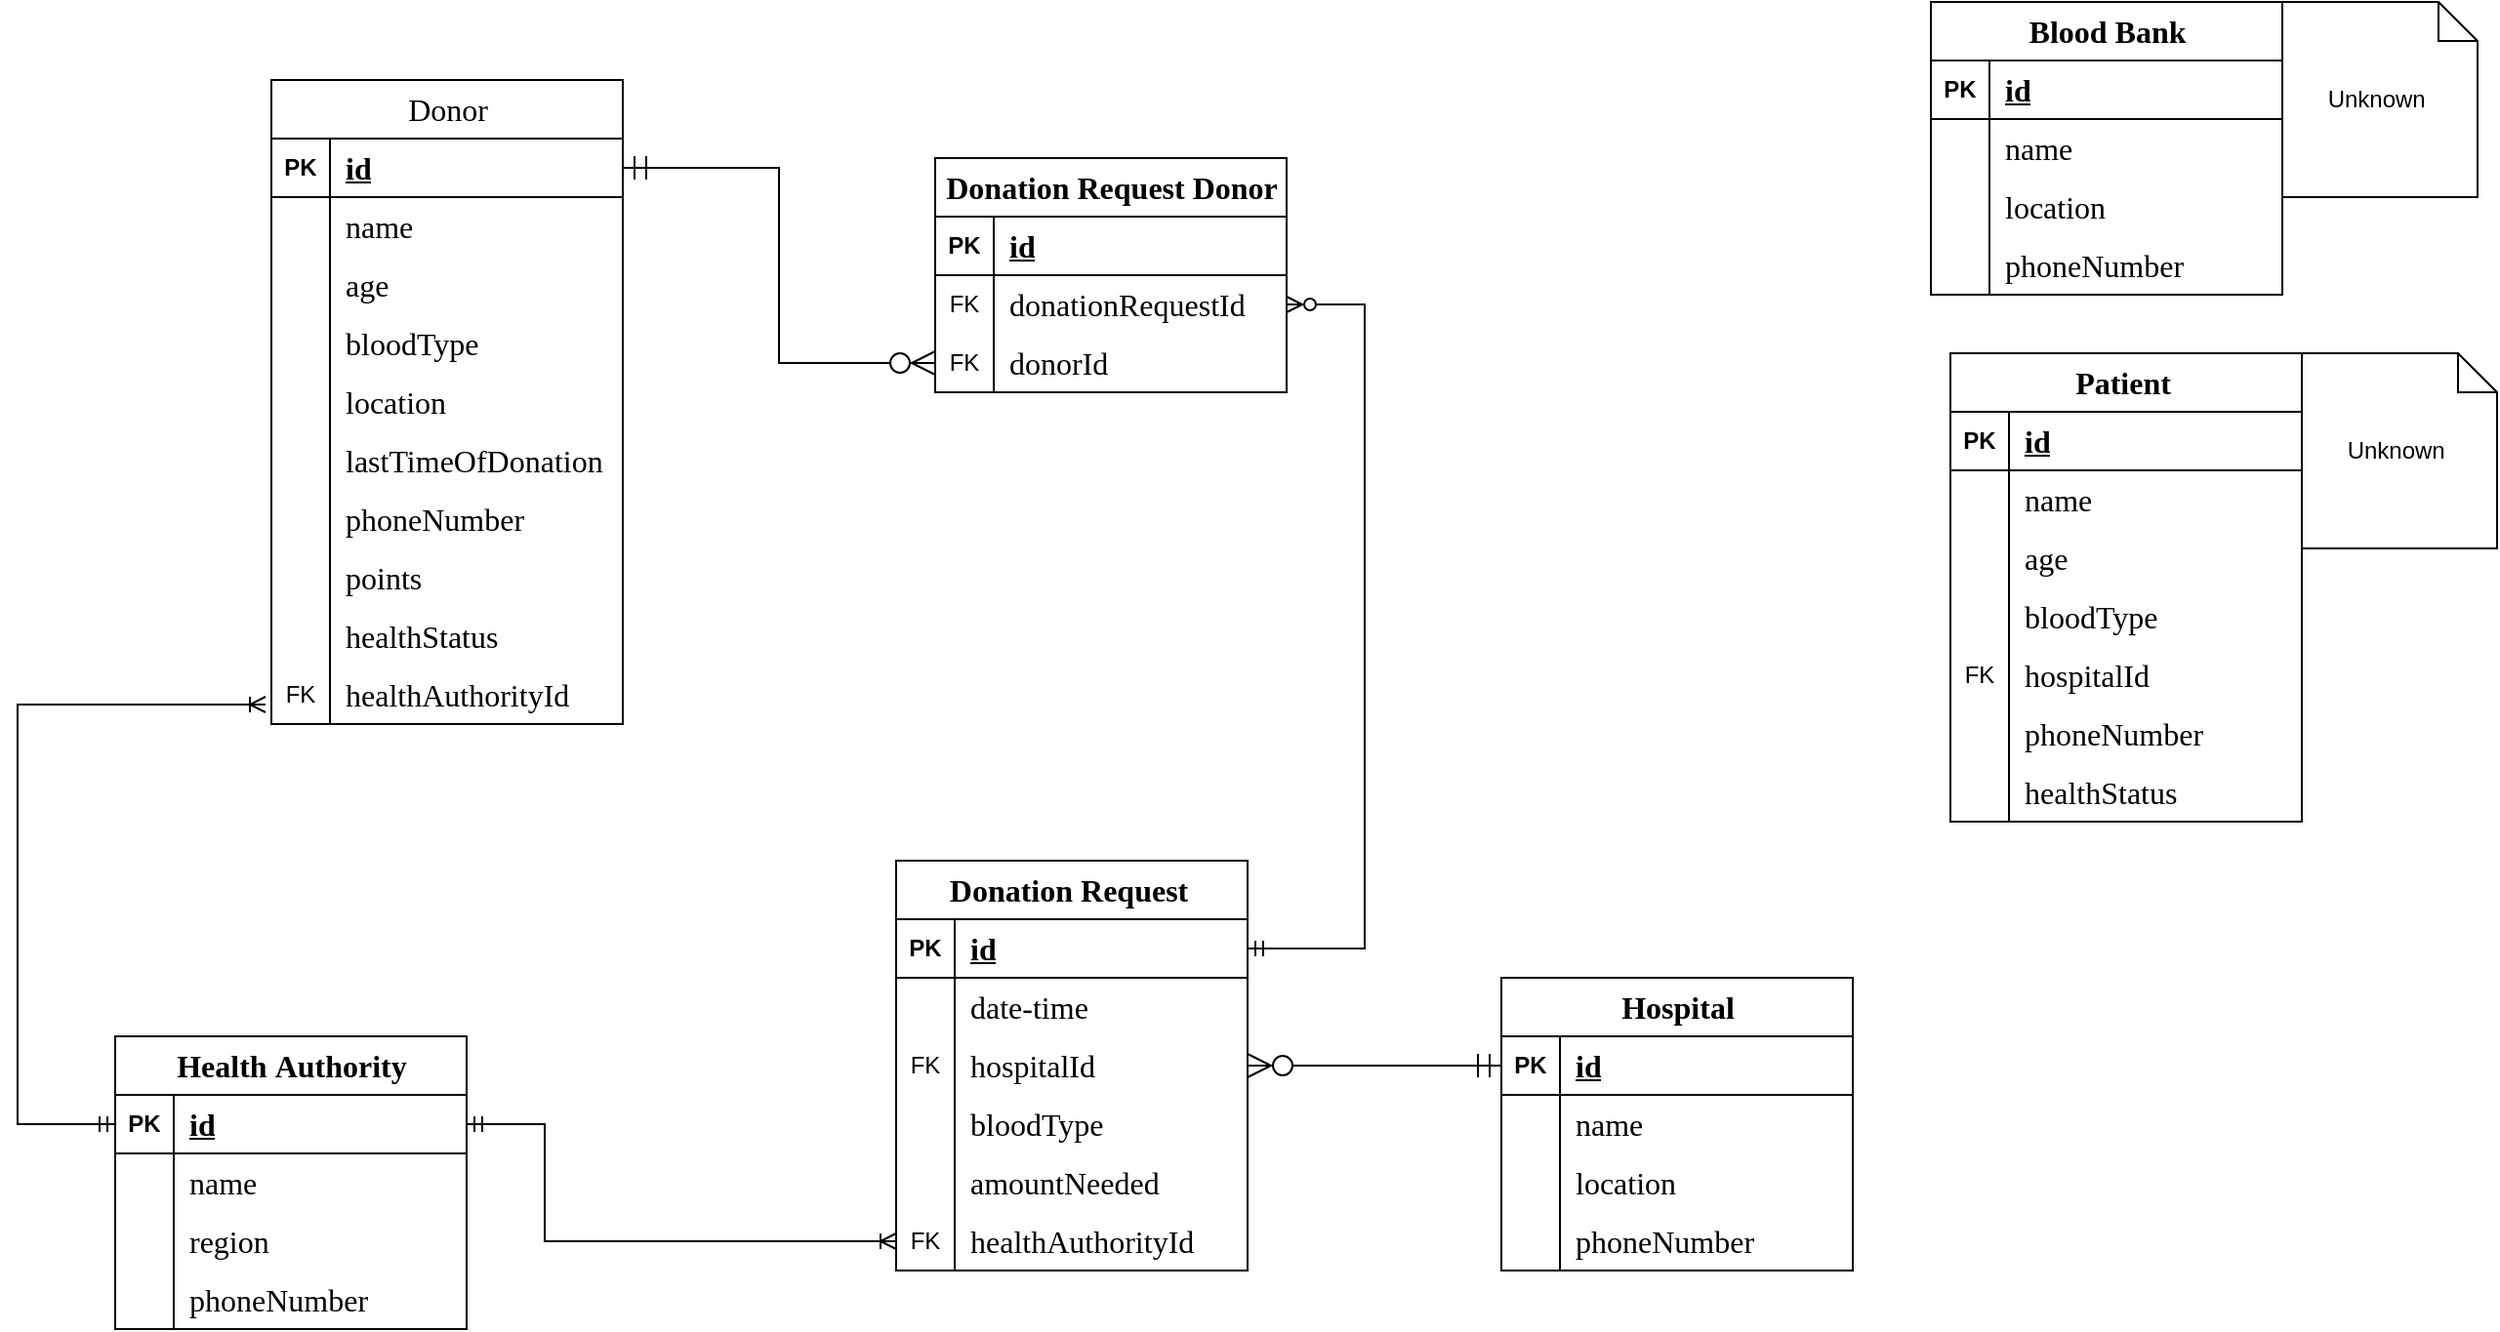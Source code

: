 <mxfile version="28.0.6">
  <diagram name="Page-1" id="OlIMljojjDNqHN0ot8cY">
    <mxGraphModel dx="2528" dy="999" grid="1" gridSize="10" guides="1" tooltips="1" connect="1" arrows="1" fold="1" page="1" pageScale="1" pageWidth="850" pageHeight="1100" math="0" shadow="0">
      <root>
        <mxCell id="0" />
        <mxCell id="1" parent="0" />
        <mxCell id="sjT62VNnBIO8_WqpNAQ3-14" value="&lt;span style=&quot;font-family: &amp;quot;Times New Roman&amp;quot;; font-size: 16px; text-wrap-mode: wrap;&quot;&gt;Donor&lt;/span&gt;" style="shape=table;startSize=30;container=1;collapsible=1;childLayout=tableLayout;fixedRows=1;rowLines=0;fontStyle=0;align=center;resizeLast=1;html=1;" parent="1" vertex="1">
          <mxGeometry x="30" y="170" width="180" height="330" as="geometry" />
        </mxCell>
        <mxCell id="sjT62VNnBIO8_WqpNAQ3-15" value="" style="shape=tableRow;horizontal=0;startSize=0;swimlaneHead=0;swimlaneBody=0;fillColor=none;collapsible=0;dropTarget=0;points=[[0,0.5],[1,0.5]];portConstraint=eastwest;top=0;left=0;right=0;bottom=1;" parent="sjT62VNnBIO8_WqpNAQ3-14" vertex="1">
          <mxGeometry y="30" width="180" height="30" as="geometry" />
        </mxCell>
        <mxCell id="sjT62VNnBIO8_WqpNAQ3-16" value="PK" style="shape=partialRectangle;connectable=0;fillColor=none;top=0;left=0;bottom=0;right=0;fontStyle=1;overflow=hidden;whiteSpace=wrap;html=1;" parent="sjT62VNnBIO8_WqpNAQ3-15" vertex="1">
          <mxGeometry width="30" height="30" as="geometry">
            <mxRectangle width="30" height="30" as="alternateBounds" />
          </mxGeometry>
        </mxCell>
        <mxCell id="sjT62VNnBIO8_WqpNAQ3-17" value="&lt;font face=&quot;Times New Roman&quot;&gt;&lt;span style=&quot;font-size: 16px;&quot;&gt;id&lt;/span&gt;&lt;/font&gt;" style="shape=partialRectangle;connectable=0;fillColor=none;top=0;left=0;bottom=0;right=0;align=left;spacingLeft=6;fontStyle=5;overflow=hidden;whiteSpace=wrap;html=1;" parent="sjT62VNnBIO8_WqpNAQ3-15" vertex="1">
          <mxGeometry x="30" width="150" height="30" as="geometry">
            <mxRectangle width="150" height="30" as="alternateBounds" />
          </mxGeometry>
        </mxCell>
        <mxCell id="sjT62VNnBIO8_WqpNAQ3-18" value="" style="shape=tableRow;horizontal=0;startSize=0;swimlaneHead=0;swimlaneBody=0;fillColor=none;collapsible=0;dropTarget=0;points=[[0,0.5],[1,0.5]];portConstraint=eastwest;top=0;left=0;right=0;bottom=0;" parent="sjT62VNnBIO8_WqpNAQ3-14" vertex="1">
          <mxGeometry y="60" width="180" height="30" as="geometry" />
        </mxCell>
        <mxCell id="sjT62VNnBIO8_WqpNAQ3-19" value="" style="shape=partialRectangle;connectable=0;fillColor=none;top=0;left=0;bottom=0;right=0;editable=1;overflow=hidden;whiteSpace=wrap;html=1;" parent="sjT62VNnBIO8_WqpNAQ3-18" vertex="1">
          <mxGeometry width="30" height="30" as="geometry">
            <mxRectangle width="30" height="30" as="alternateBounds" />
          </mxGeometry>
        </mxCell>
        <mxCell id="sjT62VNnBIO8_WqpNAQ3-20" value="&lt;font face=&quot;Times New Roman&quot;&gt;&lt;span style=&quot;font-size: 16px;&quot;&gt;name&amp;nbsp;&lt;/span&gt;&lt;/font&gt;" style="shape=partialRectangle;connectable=0;fillColor=none;top=0;left=0;bottom=0;right=0;align=left;spacingLeft=6;overflow=hidden;whiteSpace=wrap;html=1;" parent="sjT62VNnBIO8_WqpNAQ3-18" vertex="1">
          <mxGeometry x="30" width="150" height="30" as="geometry">
            <mxRectangle width="150" height="30" as="alternateBounds" />
          </mxGeometry>
        </mxCell>
        <mxCell id="VqiLvn7BjGXfRqe5pDFe-1" value="" style="shape=tableRow;horizontal=0;startSize=0;swimlaneHead=0;swimlaneBody=0;fillColor=none;collapsible=0;dropTarget=0;points=[[0,0.5],[1,0.5]];portConstraint=eastwest;top=0;left=0;right=0;bottom=0;" parent="sjT62VNnBIO8_WqpNAQ3-14" vertex="1">
          <mxGeometry y="90" width="180" height="30" as="geometry" />
        </mxCell>
        <mxCell id="VqiLvn7BjGXfRqe5pDFe-2" value="" style="shape=partialRectangle;connectable=0;fillColor=none;top=0;left=0;bottom=0;right=0;editable=1;overflow=hidden;whiteSpace=wrap;html=1;" parent="VqiLvn7BjGXfRqe5pDFe-1" vertex="1">
          <mxGeometry width="30" height="30" as="geometry">
            <mxRectangle width="30" height="30" as="alternateBounds" />
          </mxGeometry>
        </mxCell>
        <mxCell id="VqiLvn7BjGXfRqe5pDFe-3" value="&lt;div&gt;&lt;span style=&quot;font-size: 12pt; font-family: &amp;quot;Times New Roman&amp;quot;;&quot;&gt;age&lt;/span&gt;&lt;/div&gt;" style="shape=partialRectangle;connectable=0;fillColor=none;top=0;left=0;bottom=0;right=0;align=left;spacingLeft=6;overflow=hidden;whiteSpace=wrap;html=1;" parent="VqiLvn7BjGXfRqe5pDFe-1" vertex="1">
          <mxGeometry x="30" width="150" height="30" as="geometry">
            <mxRectangle width="150" height="30" as="alternateBounds" />
          </mxGeometry>
        </mxCell>
        <mxCell id="sjT62VNnBIO8_WqpNAQ3-21" value="" style="shape=tableRow;horizontal=0;startSize=0;swimlaneHead=0;swimlaneBody=0;fillColor=none;collapsible=0;dropTarget=0;points=[[0,0.5],[1,0.5]];portConstraint=eastwest;top=0;left=0;right=0;bottom=0;" parent="sjT62VNnBIO8_WqpNAQ3-14" vertex="1">
          <mxGeometry y="120" width="180" height="30" as="geometry" />
        </mxCell>
        <mxCell id="sjT62VNnBIO8_WqpNAQ3-22" value="" style="shape=partialRectangle;connectable=0;fillColor=none;top=0;left=0;bottom=0;right=0;editable=1;overflow=hidden;whiteSpace=wrap;html=1;" parent="sjT62VNnBIO8_WqpNAQ3-21" vertex="1">
          <mxGeometry width="30" height="30" as="geometry">
            <mxRectangle width="30" height="30" as="alternateBounds" />
          </mxGeometry>
        </mxCell>
        <mxCell id="sjT62VNnBIO8_WqpNAQ3-23" value="&lt;div&gt;&lt;span style=&quot;font-size: 12pt; font-family: &amp;quot;Times New Roman&amp;quot;;&quot;&gt;bloodType&lt;/span&gt;&lt;/div&gt;" style="shape=partialRectangle;connectable=0;fillColor=none;top=0;left=0;bottom=0;right=0;align=left;spacingLeft=6;overflow=hidden;whiteSpace=wrap;html=1;" parent="sjT62VNnBIO8_WqpNAQ3-21" vertex="1">
          <mxGeometry x="30" width="150" height="30" as="geometry">
            <mxRectangle width="150" height="30" as="alternateBounds" />
          </mxGeometry>
        </mxCell>
        <mxCell id="sjT62VNnBIO8_WqpNAQ3-24" value="" style="shape=tableRow;horizontal=0;startSize=0;swimlaneHead=0;swimlaneBody=0;fillColor=none;collapsible=0;dropTarget=0;points=[[0,0.5],[1,0.5]];portConstraint=eastwest;top=0;left=0;right=0;bottom=0;" parent="sjT62VNnBIO8_WqpNAQ3-14" vertex="1">
          <mxGeometry y="150" width="180" height="30" as="geometry" />
        </mxCell>
        <mxCell id="sjT62VNnBIO8_WqpNAQ3-25" value="" style="shape=partialRectangle;connectable=0;fillColor=none;top=0;left=0;bottom=0;right=0;editable=1;overflow=hidden;whiteSpace=wrap;html=1;" parent="sjT62VNnBIO8_WqpNAQ3-24" vertex="1">
          <mxGeometry width="30" height="30" as="geometry">
            <mxRectangle width="30" height="30" as="alternateBounds" />
          </mxGeometry>
        </mxCell>
        <mxCell id="sjT62VNnBIO8_WqpNAQ3-26" value="&lt;div&gt;&lt;span style=&quot;font-size: 12pt; font-family: &amp;quot;Times New Roman&amp;quot;;&quot;&gt;location&lt;/span&gt;&lt;/div&gt;" style="shape=partialRectangle;connectable=0;fillColor=none;top=0;left=0;bottom=0;right=0;align=left;spacingLeft=6;overflow=hidden;whiteSpace=wrap;html=1;" parent="sjT62VNnBIO8_WqpNAQ3-24" vertex="1">
          <mxGeometry x="30" width="150" height="30" as="geometry">
            <mxRectangle width="150" height="30" as="alternateBounds" />
          </mxGeometry>
        </mxCell>
        <mxCell id="VqiLvn7BjGXfRqe5pDFe-4" value="" style="shape=tableRow;horizontal=0;startSize=0;swimlaneHead=0;swimlaneBody=0;fillColor=none;collapsible=0;dropTarget=0;points=[[0,0.5],[1,0.5]];portConstraint=eastwest;top=0;left=0;right=0;bottom=0;" parent="sjT62VNnBIO8_WqpNAQ3-14" vertex="1">
          <mxGeometry y="180" width="180" height="30" as="geometry" />
        </mxCell>
        <mxCell id="VqiLvn7BjGXfRqe5pDFe-5" value="" style="shape=partialRectangle;connectable=0;fillColor=none;top=0;left=0;bottom=0;right=0;editable=1;overflow=hidden;whiteSpace=wrap;html=1;" parent="VqiLvn7BjGXfRqe5pDFe-4" vertex="1">
          <mxGeometry width="30" height="30" as="geometry">
            <mxRectangle width="30" height="30" as="alternateBounds" />
          </mxGeometry>
        </mxCell>
        <mxCell id="VqiLvn7BjGXfRqe5pDFe-6" value="&lt;div&gt;&lt;span style=&quot;font-size: 12pt; font-family: &amp;quot;Times New Roman&amp;quot;;&quot;&gt;lastTimeOfDonation&lt;/span&gt;&lt;/div&gt;" style="shape=partialRectangle;connectable=0;fillColor=none;top=0;left=0;bottom=0;right=0;align=left;spacingLeft=6;overflow=hidden;whiteSpace=wrap;html=1;" parent="VqiLvn7BjGXfRqe5pDFe-4" vertex="1">
          <mxGeometry x="30" width="150" height="30" as="geometry">
            <mxRectangle width="150" height="30" as="alternateBounds" />
          </mxGeometry>
        </mxCell>
        <mxCell id="VqiLvn7BjGXfRqe5pDFe-7" value="" style="shape=tableRow;horizontal=0;startSize=0;swimlaneHead=0;swimlaneBody=0;fillColor=none;collapsible=0;dropTarget=0;points=[[0,0.5],[1,0.5]];portConstraint=eastwest;top=0;left=0;right=0;bottom=0;" parent="sjT62VNnBIO8_WqpNAQ3-14" vertex="1">
          <mxGeometry y="210" width="180" height="30" as="geometry" />
        </mxCell>
        <mxCell id="VqiLvn7BjGXfRqe5pDFe-8" value="" style="shape=partialRectangle;connectable=0;fillColor=none;top=0;left=0;bottom=0;right=0;editable=1;overflow=hidden;whiteSpace=wrap;html=1;" parent="VqiLvn7BjGXfRqe5pDFe-7" vertex="1">
          <mxGeometry width="30" height="30" as="geometry">
            <mxRectangle width="30" height="30" as="alternateBounds" />
          </mxGeometry>
        </mxCell>
        <mxCell id="VqiLvn7BjGXfRqe5pDFe-9" value="&lt;div&gt;&lt;span style=&quot;font-size: 12pt; font-family: &amp;quot;Times New Roman&amp;quot;;&quot;&gt;phoneNumber&lt;/span&gt;&lt;/div&gt;" style="shape=partialRectangle;connectable=0;fillColor=none;top=0;left=0;bottom=0;right=0;align=left;spacingLeft=6;overflow=hidden;whiteSpace=wrap;html=1;" parent="VqiLvn7BjGXfRqe5pDFe-7" vertex="1">
          <mxGeometry x="30" width="150" height="30" as="geometry">
            <mxRectangle width="150" height="30" as="alternateBounds" />
          </mxGeometry>
        </mxCell>
        <mxCell id="Tmn7YrzmTBNSxy3GbySo-75" value="" style="shape=tableRow;horizontal=0;startSize=0;swimlaneHead=0;swimlaneBody=0;fillColor=none;collapsible=0;dropTarget=0;points=[[0,0.5],[1,0.5]];portConstraint=eastwest;top=0;left=0;right=0;bottom=0;" vertex="1" parent="sjT62VNnBIO8_WqpNAQ3-14">
          <mxGeometry y="240" width="180" height="30" as="geometry" />
        </mxCell>
        <mxCell id="Tmn7YrzmTBNSxy3GbySo-76" value="" style="shape=partialRectangle;connectable=0;fillColor=none;top=0;left=0;bottom=0;right=0;editable=1;overflow=hidden;whiteSpace=wrap;html=1;" vertex="1" parent="Tmn7YrzmTBNSxy3GbySo-75">
          <mxGeometry width="30" height="30" as="geometry">
            <mxRectangle width="30" height="30" as="alternateBounds" />
          </mxGeometry>
        </mxCell>
        <mxCell id="Tmn7YrzmTBNSxy3GbySo-77" value="&lt;div&gt;&lt;span style=&quot;font-size: 12pt; font-family: &amp;quot;Times New Roman&amp;quot;;&quot;&gt;points&lt;/span&gt;&lt;/div&gt;" style="shape=partialRectangle;connectable=0;fillColor=none;top=0;left=0;bottom=0;right=0;align=left;spacingLeft=6;overflow=hidden;whiteSpace=wrap;html=1;" vertex="1" parent="Tmn7YrzmTBNSxy3GbySo-75">
          <mxGeometry x="30" width="150" height="30" as="geometry">
            <mxRectangle width="150" height="30" as="alternateBounds" />
          </mxGeometry>
        </mxCell>
        <mxCell id="sjT62VNnBIO8_WqpNAQ3-27" value="" style="shape=tableRow;horizontal=0;startSize=0;swimlaneHead=0;swimlaneBody=0;fillColor=none;collapsible=0;dropTarget=0;points=[[0,0.5],[1,0.5]];portConstraint=eastwest;top=0;left=0;right=0;bottom=0;" parent="sjT62VNnBIO8_WqpNAQ3-14" vertex="1">
          <mxGeometry y="270" width="180" height="30" as="geometry" />
        </mxCell>
        <mxCell id="sjT62VNnBIO8_WqpNAQ3-28" value="" style="shape=partialRectangle;connectable=0;fillColor=none;top=0;left=0;bottom=0;right=0;editable=1;overflow=hidden;whiteSpace=wrap;html=1;" parent="sjT62VNnBIO8_WqpNAQ3-27" vertex="1">
          <mxGeometry width="30" height="30" as="geometry">
            <mxRectangle width="30" height="30" as="alternateBounds" />
          </mxGeometry>
        </mxCell>
        <mxCell id="sjT62VNnBIO8_WqpNAQ3-29" value="&lt;div&gt;&lt;span style=&quot;font-size: 12pt; font-family: &amp;quot;Times New Roman&amp;quot;;&quot;&gt;healthStatus&lt;/span&gt;&lt;/div&gt;" style="shape=partialRectangle;connectable=0;fillColor=none;top=0;left=0;bottom=0;right=0;align=left;spacingLeft=6;overflow=hidden;whiteSpace=wrap;html=1;" parent="sjT62VNnBIO8_WqpNAQ3-27" vertex="1">
          <mxGeometry x="30" width="150" height="30" as="geometry">
            <mxRectangle width="150" height="30" as="alternateBounds" />
          </mxGeometry>
        </mxCell>
        <mxCell id="Tmn7YrzmTBNSxy3GbySo-84" value="" style="shape=tableRow;horizontal=0;startSize=0;swimlaneHead=0;swimlaneBody=0;fillColor=none;collapsible=0;dropTarget=0;points=[[0,0.5],[1,0.5]];portConstraint=eastwest;top=0;left=0;right=0;bottom=0;" vertex="1" parent="sjT62VNnBIO8_WqpNAQ3-14">
          <mxGeometry y="300" width="180" height="30" as="geometry" />
        </mxCell>
        <mxCell id="Tmn7YrzmTBNSxy3GbySo-85" value="FK" style="shape=partialRectangle;connectable=0;fillColor=none;top=0;left=0;bottom=0;right=0;editable=1;overflow=hidden;whiteSpace=wrap;html=1;" vertex="1" parent="Tmn7YrzmTBNSxy3GbySo-84">
          <mxGeometry width="30" height="30" as="geometry">
            <mxRectangle width="30" height="30" as="alternateBounds" />
          </mxGeometry>
        </mxCell>
        <mxCell id="Tmn7YrzmTBNSxy3GbySo-86" value="&lt;span style=&quot;font-family: &amp;quot;Times New Roman&amp;quot;; font-size: 16px;&quot;&gt;healthAuthorityId&lt;/span&gt;" style="shape=partialRectangle;connectable=0;fillColor=none;top=0;left=0;bottom=0;right=0;align=left;spacingLeft=6;overflow=hidden;whiteSpace=wrap;html=1;" vertex="1" parent="Tmn7YrzmTBNSxy3GbySo-84">
          <mxGeometry x="30" width="150" height="30" as="geometry">
            <mxRectangle width="150" height="30" as="alternateBounds" />
          </mxGeometry>
        </mxCell>
        <mxCell id="sjT62VNnBIO8_WqpNAQ3-30" value="&lt;font face=&quot;Times New Roman&quot;&gt;&lt;span style=&quot;font-size: 16px; text-wrap-mode: wrap;&quot;&gt;Hospital&lt;/span&gt;&lt;/font&gt;" style="shape=table;startSize=30;container=1;collapsible=1;childLayout=tableLayout;fixedRows=1;rowLines=0;fontStyle=1;align=center;resizeLast=1;html=1;" parent="1" vertex="1">
          <mxGeometry x="660" y="630" width="180" height="150" as="geometry" />
        </mxCell>
        <mxCell id="sjT62VNnBIO8_WqpNAQ3-31" value="" style="shape=tableRow;horizontal=0;startSize=0;swimlaneHead=0;swimlaneBody=0;fillColor=none;collapsible=0;dropTarget=0;points=[[0,0.5],[1,0.5]];portConstraint=eastwest;top=0;left=0;right=0;bottom=1;" parent="sjT62VNnBIO8_WqpNAQ3-30" vertex="1">
          <mxGeometry y="30" width="180" height="30" as="geometry" />
        </mxCell>
        <mxCell id="sjT62VNnBIO8_WqpNAQ3-32" value="PK" style="shape=partialRectangle;connectable=0;fillColor=none;top=0;left=0;bottom=0;right=0;fontStyle=1;overflow=hidden;whiteSpace=wrap;html=1;" parent="sjT62VNnBIO8_WqpNAQ3-31" vertex="1">
          <mxGeometry width="30" height="30" as="geometry">
            <mxRectangle width="30" height="30" as="alternateBounds" />
          </mxGeometry>
        </mxCell>
        <mxCell id="sjT62VNnBIO8_WqpNAQ3-33" value="&lt;span style=&quot;font-family: &amp;quot;Times New Roman&amp;quot;; font-size: 16px;&quot;&gt;id&lt;/span&gt;" style="shape=partialRectangle;connectable=0;fillColor=none;top=0;left=0;bottom=0;right=0;align=left;spacingLeft=6;fontStyle=5;overflow=hidden;whiteSpace=wrap;html=1;" parent="sjT62VNnBIO8_WqpNAQ3-31" vertex="1">
          <mxGeometry x="30" width="150" height="30" as="geometry">
            <mxRectangle width="150" height="30" as="alternateBounds" />
          </mxGeometry>
        </mxCell>
        <mxCell id="sjT62VNnBIO8_WqpNAQ3-40" value="" style="shape=tableRow;horizontal=0;startSize=0;swimlaneHead=0;swimlaneBody=0;fillColor=none;collapsible=0;dropTarget=0;points=[[0,0.5],[1,0.5]];portConstraint=eastwest;top=0;left=0;right=0;bottom=0;" parent="sjT62VNnBIO8_WqpNAQ3-30" vertex="1">
          <mxGeometry y="60" width="180" height="30" as="geometry" />
        </mxCell>
        <mxCell id="sjT62VNnBIO8_WqpNAQ3-41" value="" style="shape=partialRectangle;connectable=0;fillColor=none;top=0;left=0;bottom=0;right=0;editable=1;overflow=hidden;whiteSpace=wrap;html=1;" parent="sjT62VNnBIO8_WqpNAQ3-40" vertex="1">
          <mxGeometry width="30" height="30" as="geometry">
            <mxRectangle width="30" height="30" as="alternateBounds" />
          </mxGeometry>
        </mxCell>
        <mxCell id="sjT62VNnBIO8_WqpNAQ3-42" value="&lt;span style=&quot;font-family: &amp;quot;Times New Roman&amp;quot;; font-size: 16px;&quot;&gt;name&lt;/span&gt;" style="shape=partialRectangle;connectable=0;fillColor=none;top=0;left=0;bottom=0;right=0;align=left;spacingLeft=6;overflow=hidden;whiteSpace=wrap;html=1;" parent="sjT62VNnBIO8_WqpNAQ3-40" vertex="1">
          <mxGeometry x="30" width="150" height="30" as="geometry">
            <mxRectangle width="150" height="30" as="alternateBounds" />
          </mxGeometry>
        </mxCell>
        <mxCell id="VqiLvn7BjGXfRqe5pDFe-13" value="" style="shape=tableRow;horizontal=0;startSize=0;swimlaneHead=0;swimlaneBody=0;fillColor=none;collapsible=0;dropTarget=0;points=[[0,0.5],[1,0.5]];portConstraint=eastwest;top=0;left=0;right=0;bottom=0;" parent="sjT62VNnBIO8_WqpNAQ3-30" vertex="1">
          <mxGeometry y="90" width="180" height="30" as="geometry" />
        </mxCell>
        <mxCell id="VqiLvn7BjGXfRqe5pDFe-14" value="" style="shape=partialRectangle;connectable=0;fillColor=none;top=0;left=0;bottom=0;right=0;editable=1;overflow=hidden;whiteSpace=wrap;html=1;" parent="VqiLvn7BjGXfRqe5pDFe-13" vertex="1">
          <mxGeometry width="30" height="30" as="geometry">
            <mxRectangle width="30" height="30" as="alternateBounds" />
          </mxGeometry>
        </mxCell>
        <mxCell id="VqiLvn7BjGXfRqe5pDFe-15" value="&lt;div&gt;&lt;span style=&quot;font-size: 12pt; font-family: &amp;quot;Times New Roman&amp;quot;;&quot;&gt;location&lt;/span&gt;&lt;/div&gt;" style="shape=partialRectangle;connectable=0;fillColor=none;top=0;left=0;bottom=0;right=0;align=left;spacingLeft=6;overflow=hidden;whiteSpace=wrap;html=1;" parent="VqiLvn7BjGXfRqe5pDFe-13" vertex="1">
          <mxGeometry x="30" width="150" height="30" as="geometry">
            <mxRectangle width="150" height="30" as="alternateBounds" />
          </mxGeometry>
        </mxCell>
        <mxCell id="sjT62VNnBIO8_WqpNAQ3-43" value="" style="shape=tableRow;horizontal=0;startSize=0;swimlaneHead=0;swimlaneBody=0;fillColor=none;collapsible=0;dropTarget=0;points=[[0,0.5],[1,0.5]];portConstraint=eastwest;top=0;left=0;right=0;bottom=0;" parent="sjT62VNnBIO8_WqpNAQ3-30" vertex="1">
          <mxGeometry y="120" width="180" height="30" as="geometry" />
        </mxCell>
        <mxCell id="sjT62VNnBIO8_WqpNAQ3-44" value="" style="shape=partialRectangle;connectable=0;fillColor=none;top=0;left=0;bottom=0;right=0;editable=1;overflow=hidden;whiteSpace=wrap;html=1;" parent="sjT62VNnBIO8_WqpNAQ3-43" vertex="1">
          <mxGeometry width="30" height="30" as="geometry">
            <mxRectangle width="30" height="30" as="alternateBounds" />
          </mxGeometry>
        </mxCell>
        <mxCell id="sjT62VNnBIO8_WqpNAQ3-45" value="&lt;span style=&quot;font-family: &amp;quot;Times New Roman&amp;quot;; font-size: 16px;&quot;&gt;phoneNumber&lt;/span&gt;" style="shape=partialRectangle;connectable=0;fillColor=none;top=0;left=0;bottom=0;right=0;align=left;spacingLeft=6;overflow=hidden;whiteSpace=wrap;html=1;" parent="sjT62VNnBIO8_WqpNAQ3-43" vertex="1">
          <mxGeometry x="30" width="150" height="30" as="geometry">
            <mxRectangle width="150" height="30" as="alternateBounds" />
          </mxGeometry>
        </mxCell>
        <mxCell id="sjT62VNnBIO8_WqpNAQ3-64" value="&lt;font face=&quot;Times New Roman&quot;&gt;&lt;span style=&quot;font-size: 16px; text-wrap-mode: wrap;&quot;&gt;Health&amp;nbsp;&lt;/span&gt;&lt;/font&gt;&lt;span style=&quot;font-size: 16px; text-wrap-mode: wrap; font-family: &amp;quot;Times New Roman&amp;quot;; background-color: transparent; color: light-dark(rgb(0, 0, 0), rgb(255, 255, 255));&quot;&gt;Authority&lt;/span&gt;" style="shape=table;startSize=30;container=1;collapsible=1;childLayout=tableLayout;fixedRows=1;rowLines=0;fontStyle=1;align=center;resizeLast=1;html=1;" parent="1" vertex="1">
          <mxGeometry x="-50" y="660" width="180" height="150" as="geometry" />
        </mxCell>
        <mxCell id="sjT62VNnBIO8_WqpNAQ3-65" value="" style="shape=tableRow;horizontal=0;startSize=0;swimlaneHead=0;swimlaneBody=0;fillColor=none;collapsible=0;dropTarget=0;points=[[0,0.5],[1,0.5]];portConstraint=eastwest;top=0;left=0;right=0;bottom=1;" parent="sjT62VNnBIO8_WqpNAQ3-64" vertex="1">
          <mxGeometry y="30" width="180" height="30" as="geometry" />
        </mxCell>
        <mxCell id="sjT62VNnBIO8_WqpNAQ3-66" value="PK" style="shape=partialRectangle;connectable=0;fillColor=none;top=0;left=0;bottom=0;right=0;fontStyle=1;overflow=hidden;whiteSpace=wrap;html=1;" parent="sjT62VNnBIO8_WqpNAQ3-65" vertex="1">
          <mxGeometry width="30" height="30" as="geometry">
            <mxRectangle width="30" height="30" as="alternateBounds" />
          </mxGeometry>
        </mxCell>
        <mxCell id="sjT62VNnBIO8_WqpNAQ3-67" value="&lt;span style=&quot;font-family: &amp;quot;Times New Roman&amp;quot;; font-size: 16px;&quot;&gt;id&lt;/span&gt;" style="shape=partialRectangle;connectable=0;fillColor=none;top=0;left=0;bottom=0;right=0;align=left;spacingLeft=6;fontStyle=5;overflow=hidden;whiteSpace=wrap;html=1;" parent="sjT62VNnBIO8_WqpNAQ3-65" vertex="1">
          <mxGeometry x="30" width="150" height="30" as="geometry">
            <mxRectangle width="150" height="30" as="alternateBounds" />
          </mxGeometry>
        </mxCell>
        <mxCell id="sjT62VNnBIO8_WqpNAQ3-68" value="" style="shape=tableRow;horizontal=0;startSize=0;swimlaneHead=0;swimlaneBody=0;fillColor=none;collapsible=0;dropTarget=0;points=[[0,0.5],[1,0.5]];portConstraint=eastwest;top=0;left=0;right=0;bottom=0;" parent="sjT62VNnBIO8_WqpNAQ3-64" vertex="1">
          <mxGeometry y="60" width="180" height="30" as="geometry" />
        </mxCell>
        <mxCell id="sjT62VNnBIO8_WqpNAQ3-69" value="" style="shape=partialRectangle;connectable=0;fillColor=none;top=0;left=0;bottom=0;right=0;editable=1;overflow=hidden;whiteSpace=wrap;html=1;" parent="sjT62VNnBIO8_WqpNAQ3-68" vertex="1">
          <mxGeometry width="30" height="30" as="geometry">
            <mxRectangle width="30" height="30" as="alternateBounds" />
          </mxGeometry>
        </mxCell>
        <mxCell id="sjT62VNnBIO8_WqpNAQ3-70" value="&lt;div&gt;&lt;span style=&quot;font-size: 12pt; font-family: &amp;quot;Times New Roman&amp;quot;;&quot;&gt;name&lt;/span&gt;&lt;/div&gt;" style="shape=partialRectangle;connectable=0;fillColor=none;top=0;left=0;bottom=0;right=0;align=left;spacingLeft=6;overflow=hidden;whiteSpace=wrap;html=1;" parent="sjT62VNnBIO8_WqpNAQ3-68" vertex="1">
          <mxGeometry x="30" width="150" height="30" as="geometry">
            <mxRectangle width="150" height="30" as="alternateBounds" />
          </mxGeometry>
        </mxCell>
        <mxCell id="VqiLvn7BjGXfRqe5pDFe-22" value="" style="shape=tableRow;horizontal=0;startSize=0;swimlaneHead=0;swimlaneBody=0;fillColor=none;collapsible=0;dropTarget=0;points=[[0,0.5],[1,0.5]];portConstraint=eastwest;top=0;left=0;right=0;bottom=0;" parent="sjT62VNnBIO8_WqpNAQ3-64" vertex="1">
          <mxGeometry y="90" width="180" height="30" as="geometry" />
        </mxCell>
        <mxCell id="VqiLvn7BjGXfRqe5pDFe-23" value="" style="shape=partialRectangle;connectable=0;fillColor=none;top=0;left=0;bottom=0;right=0;editable=1;overflow=hidden;whiteSpace=wrap;html=1;" parent="VqiLvn7BjGXfRqe5pDFe-22" vertex="1">
          <mxGeometry width="30" height="30" as="geometry">
            <mxRectangle width="30" height="30" as="alternateBounds" />
          </mxGeometry>
        </mxCell>
        <mxCell id="VqiLvn7BjGXfRqe5pDFe-24" value="&lt;div&gt;&lt;span style=&quot;font-size: 12pt; font-family: &amp;quot;Times New Roman&amp;quot;;&quot;&gt;region&lt;/span&gt;&lt;/div&gt;" style="shape=partialRectangle;connectable=0;fillColor=none;top=0;left=0;bottom=0;right=0;align=left;spacingLeft=6;overflow=hidden;whiteSpace=wrap;html=1;" parent="VqiLvn7BjGXfRqe5pDFe-22" vertex="1">
          <mxGeometry x="30" width="150" height="30" as="geometry">
            <mxRectangle width="150" height="30" as="alternateBounds" />
          </mxGeometry>
        </mxCell>
        <mxCell id="sjT62VNnBIO8_WqpNAQ3-71" value="" style="shape=tableRow;horizontal=0;startSize=0;swimlaneHead=0;swimlaneBody=0;fillColor=none;collapsible=0;dropTarget=0;points=[[0,0.5],[1,0.5]];portConstraint=eastwest;top=0;left=0;right=0;bottom=0;" parent="sjT62VNnBIO8_WqpNAQ3-64" vertex="1">
          <mxGeometry y="120" width="180" height="30" as="geometry" />
        </mxCell>
        <mxCell id="sjT62VNnBIO8_WqpNAQ3-72" value="" style="shape=partialRectangle;connectable=0;fillColor=none;top=0;left=0;bottom=0;right=0;editable=1;overflow=hidden;whiteSpace=wrap;html=1;" parent="sjT62VNnBIO8_WqpNAQ3-71" vertex="1">
          <mxGeometry width="30" height="30" as="geometry">
            <mxRectangle width="30" height="30" as="alternateBounds" />
          </mxGeometry>
        </mxCell>
        <mxCell id="sjT62VNnBIO8_WqpNAQ3-73" value="&lt;span style=&quot;font-family: &amp;quot;Times New Roman&amp;quot;; font-size: 16px;&quot;&gt;phoneNumber&lt;/span&gt;" style="shape=partialRectangle;connectable=0;fillColor=none;top=0;left=0;bottom=0;right=0;align=left;spacingLeft=6;overflow=hidden;whiteSpace=wrap;html=1;" parent="sjT62VNnBIO8_WqpNAQ3-71" vertex="1">
          <mxGeometry x="30" width="150" height="30" as="geometry">
            <mxRectangle width="150" height="30" as="alternateBounds" />
          </mxGeometry>
        </mxCell>
        <mxCell id="VqiLvn7BjGXfRqe5pDFe-38" value="&lt;font face=&quot;Times New Roman&quot;&gt;&lt;span style=&quot;font-size: 16px; text-wrap-mode: wrap;&quot;&gt;Patient&amp;nbsp;&lt;/span&gt;&lt;/font&gt;" style="shape=table;startSize=30;container=1;collapsible=1;childLayout=tableLayout;fixedRows=1;rowLines=0;fontStyle=1;align=center;resizeLast=1;html=1;" parent="1" vertex="1">
          <mxGeometry x="890" y="310" width="180" height="240" as="geometry" />
        </mxCell>
        <mxCell id="VqiLvn7BjGXfRqe5pDFe-39" value="" style="shape=tableRow;horizontal=0;startSize=0;swimlaneHead=0;swimlaneBody=0;fillColor=none;collapsible=0;dropTarget=0;points=[[0,0.5],[1,0.5]];portConstraint=eastwest;top=0;left=0;right=0;bottom=1;" parent="VqiLvn7BjGXfRqe5pDFe-38" vertex="1">
          <mxGeometry y="30" width="180" height="30" as="geometry" />
        </mxCell>
        <mxCell id="VqiLvn7BjGXfRqe5pDFe-40" value="PK" style="shape=partialRectangle;connectable=0;fillColor=none;top=0;left=0;bottom=0;right=0;fontStyle=1;overflow=hidden;whiteSpace=wrap;html=1;" parent="VqiLvn7BjGXfRqe5pDFe-39" vertex="1">
          <mxGeometry width="30" height="30" as="geometry">
            <mxRectangle width="30" height="30" as="alternateBounds" />
          </mxGeometry>
        </mxCell>
        <mxCell id="VqiLvn7BjGXfRqe5pDFe-41" value="&lt;font face=&quot;Times New Roman&quot;&gt;&lt;span style=&quot;font-size: 16px;&quot;&gt;id&lt;/span&gt;&lt;/font&gt;" style="shape=partialRectangle;connectable=0;fillColor=none;top=0;left=0;bottom=0;right=0;align=left;spacingLeft=6;fontStyle=5;overflow=hidden;whiteSpace=wrap;html=1;" parent="VqiLvn7BjGXfRqe5pDFe-39" vertex="1">
          <mxGeometry x="30" width="150" height="30" as="geometry">
            <mxRectangle width="150" height="30" as="alternateBounds" />
          </mxGeometry>
        </mxCell>
        <mxCell id="VqiLvn7BjGXfRqe5pDFe-42" value="" style="shape=tableRow;horizontal=0;startSize=0;swimlaneHead=0;swimlaneBody=0;fillColor=none;collapsible=0;dropTarget=0;points=[[0,0.5],[1,0.5]];portConstraint=eastwest;top=0;left=0;right=0;bottom=0;" parent="VqiLvn7BjGXfRqe5pDFe-38" vertex="1">
          <mxGeometry y="60" width="180" height="30" as="geometry" />
        </mxCell>
        <mxCell id="VqiLvn7BjGXfRqe5pDFe-43" value="" style="shape=partialRectangle;connectable=0;fillColor=none;top=0;left=0;bottom=0;right=0;editable=1;overflow=hidden;whiteSpace=wrap;html=1;" parent="VqiLvn7BjGXfRqe5pDFe-42" vertex="1">
          <mxGeometry width="30" height="30" as="geometry">
            <mxRectangle width="30" height="30" as="alternateBounds" />
          </mxGeometry>
        </mxCell>
        <mxCell id="VqiLvn7BjGXfRqe5pDFe-44" value="&lt;font face=&quot;Times New Roman&quot;&gt;&lt;span style=&quot;font-size: 16px;&quot;&gt;name&amp;nbsp;&lt;/span&gt;&lt;/font&gt;" style="shape=partialRectangle;connectable=0;fillColor=none;top=0;left=0;bottom=0;right=0;align=left;spacingLeft=6;overflow=hidden;whiteSpace=wrap;html=1;" parent="VqiLvn7BjGXfRqe5pDFe-42" vertex="1">
          <mxGeometry x="30" width="150" height="30" as="geometry">
            <mxRectangle width="150" height="30" as="alternateBounds" />
          </mxGeometry>
        </mxCell>
        <mxCell id="VqiLvn7BjGXfRqe5pDFe-45" value="" style="shape=tableRow;horizontal=0;startSize=0;swimlaneHead=0;swimlaneBody=0;fillColor=none;collapsible=0;dropTarget=0;points=[[0,0.5],[1,0.5]];portConstraint=eastwest;top=0;left=0;right=0;bottom=0;" parent="VqiLvn7BjGXfRqe5pDFe-38" vertex="1">
          <mxGeometry y="90" width="180" height="30" as="geometry" />
        </mxCell>
        <mxCell id="VqiLvn7BjGXfRqe5pDFe-46" value="" style="shape=partialRectangle;connectable=0;fillColor=none;top=0;left=0;bottom=0;right=0;editable=1;overflow=hidden;whiteSpace=wrap;html=1;" parent="VqiLvn7BjGXfRqe5pDFe-45" vertex="1">
          <mxGeometry width="30" height="30" as="geometry">
            <mxRectangle width="30" height="30" as="alternateBounds" />
          </mxGeometry>
        </mxCell>
        <mxCell id="VqiLvn7BjGXfRqe5pDFe-47" value="&lt;div&gt;&lt;span style=&quot;font-size: 12pt; font-family: &amp;quot;Times New Roman&amp;quot;;&quot;&gt;age&lt;/span&gt;&lt;/div&gt;" style="shape=partialRectangle;connectable=0;fillColor=none;top=0;left=0;bottom=0;right=0;align=left;spacingLeft=6;overflow=hidden;whiteSpace=wrap;html=1;" parent="VqiLvn7BjGXfRqe5pDFe-45" vertex="1">
          <mxGeometry x="30" width="150" height="30" as="geometry">
            <mxRectangle width="150" height="30" as="alternateBounds" />
          </mxGeometry>
        </mxCell>
        <mxCell id="VqiLvn7BjGXfRqe5pDFe-48" value="" style="shape=tableRow;horizontal=0;startSize=0;swimlaneHead=0;swimlaneBody=0;fillColor=none;collapsible=0;dropTarget=0;points=[[0,0.5],[1,0.5]];portConstraint=eastwest;top=0;left=0;right=0;bottom=0;" parent="VqiLvn7BjGXfRqe5pDFe-38" vertex="1">
          <mxGeometry y="120" width="180" height="30" as="geometry" />
        </mxCell>
        <mxCell id="VqiLvn7BjGXfRqe5pDFe-49" value="" style="shape=partialRectangle;connectable=0;fillColor=none;top=0;left=0;bottom=0;right=0;editable=1;overflow=hidden;whiteSpace=wrap;html=1;" parent="VqiLvn7BjGXfRqe5pDFe-48" vertex="1">
          <mxGeometry width="30" height="30" as="geometry">
            <mxRectangle width="30" height="30" as="alternateBounds" />
          </mxGeometry>
        </mxCell>
        <mxCell id="VqiLvn7BjGXfRqe5pDFe-50" value="&lt;div&gt;&lt;span style=&quot;font-size: 12pt; font-family: &amp;quot;Times New Roman&amp;quot;;&quot;&gt;bloodType&lt;/span&gt;&lt;/div&gt;" style="shape=partialRectangle;connectable=0;fillColor=none;top=0;left=0;bottom=0;right=0;align=left;spacingLeft=6;overflow=hidden;whiteSpace=wrap;html=1;" parent="VqiLvn7BjGXfRqe5pDFe-48" vertex="1">
          <mxGeometry x="30" width="150" height="30" as="geometry">
            <mxRectangle width="150" height="30" as="alternateBounds" />
          </mxGeometry>
        </mxCell>
        <mxCell id="VqiLvn7BjGXfRqe5pDFe-51" value="" style="shape=tableRow;horizontal=0;startSize=0;swimlaneHead=0;swimlaneBody=0;fillColor=none;collapsible=0;dropTarget=0;points=[[0,0.5],[1,0.5]];portConstraint=eastwest;top=0;left=0;right=0;bottom=0;" parent="VqiLvn7BjGXfRqe5pDFe-38" vertex="1">
          <mxGeometry y="150" width="180" height="30" as="geometry" />
        </mxCell>
        <mxCell id="VqiLvn7BjGXfRqe5pDFe-52" value="FK" style="shape=partialRectangle;connectable=0;fillColor=none;top=0;left=0;bottom=0;right=0;editable=1;overflow=hidden;whiteSpace=wrap;html=1;" parent="VqiLvn7BjGXfRqe5pDFe-51" vertex="1">
          <mxGeometry width="30" height="30" as="geometry">
            <mxRectangle width="30" height="30" as="alternateBounds" />
          </mxGeometry>
        </mxCell>
        <mxCell id="VqiLvn7BjGXfRqe5pDFe-53" value="&lt;font face=&quot;Times New Roman&quot;&gt;&lt;span style=&quot;font-size: 16px;&quot;&gt;hospitalId&lt;/span&gt;&lt;/font&gt;" style="shape=partialRectangle;connectable=0;fillColor=none;top=0;left=0;bottom=0;right=0;align=left;spacingLeft=6;overflow=hidden;whiteSpace=wrap;html=1;" parent="VqiLvn7BjGXfRqe5pDFe-51" vertex="1">
          <mxGeometry x="30" width="150" height="30" as="geometry">
            <mxRectangle width="150" height="30" as="alternateBounds" />
          </mxGeometry>
        </mxCell>
        <mxCell id="VqiLvn7BjGXfRqe5pDFe-57" value="" style="shape=tableRow;horizontal=0;startSize=0;swimlaneHead=0;swimlaneBody=0;fillColor=none;collapsible=0;dropTarget=0;points=[[0,0.5],[1,0.5]];portConstraint=eastwest;top=0;left=0;right=0;bottom=0;" parent="VqiLvn7BjGXfRqe5pDFe-38" vertex="1">
          <mxGeometry y="180" width="180" height="30" as="geometry" />
        </mxCell>
        <mxCell id="VqiLvn7BjGXfRqe5pDFe-58" value="" style="shape=partialRectangle;connectable=0;fillColor=none;top=0;left=0;bottom=0;right=0;editable=1;overflow=hidden;whiteSpace=wrap;html=1;" parent="VqiLvn7BjGXfRqe5pDFe-57" vertex="1">
          <mxGeometry width="30" height="30" as="geometry">
            <mxRectangle width="30" height="30" as="alternateBounds" />
          </mxGeometry>
        </mxCell>
        <mxCell id="VqiLvn7BjGXfRqe5pDFe-59" value="&lt;div&gt;&lt;span style=&quot;font-size: 12pt; font-family: &amp;quot;Times New Roman&amp;quot;;&quot;&gt;phoneNumber&lt;/span&gt;&lt;/div&gt;" style="shape=partialRectangle;connectable=0;fillColor=none;top=0;left=0;bottom=0;right=0;align=left;spacingLeft=6;overflow=hidden;whiteSpace=wrap;html=1;" parent="VqiLvn7BjGXfRqe5pDFe-57" vertex="1">
          <mxGeometry x="30" width="150" height="30" as="geometry">
            <mxRectangle width="150" height="30" as="alternateBounds" />
          </mxGeometry>
        </mxCell>
        <mxCell id="VqiLvn7BjGXfRqe5pDFe-60" value="" style="shape=tableRow;horizontal=0;startSize=0;swimlaneHead=0;swimlaneBody=0;fillColor=none;collapsible=0;dropTarget=0;points=[[0,0.5],[1,0.5]];portConstraint=eastwest;top=0;left=0;right=0;bottom=0;" parent="VqiLvn7BjGXfRqe5pDFe-38" vertex="1">
          <mxGeometry y="210" width="180" height="30" as="geometry" />
        </mxCell>
        <mxCell id="VqiLvn7BjGXfRqe5pDFe-61" value="" style="shape=partialRectangle;connectable=0;fillColor=none;top=0;left=0;bottom=0;right=0;editable=1;overflow=hidden;whiteSpace=wrap;html=1;" parent="VqiLvn7BjGXfRqe5pDFe-60" vertex="1">
          <mxGeometry width="30" height="30" as="geometry">
            <mxRectangle width="30" height="30" as="alternateBounds" />
          </mxGeometry>
        </mxCell>
        <mxCell id="VqiLvn7BjGXfRqe5pDFe-62" value="&lt;div&gt;&lt;span style=&quot;font-size: 12pt; font-family: &amp;quot;Times New Roman&amp;quot;;&quot;&gt;healthStatus&lt;/span&gt;&lt;/div&gt;" style="shape=partialRectangle;connectable=0;fillColor=none;top=0;left=0;bottom=0;right=0;align=left;spacingLeft=6;overflow=hidden;whiteSpace=wrap;html=1;" parent="VqiLvn7BjGXfRqe5pDFe-60" vertex="1">
          <mxGeometry x="30" width="150" height="30" as="geometry">
            <mxRectangle width="150" height="30" as="alternateBounds" />
          </mxGeometry>
        </mxCell>
        <mxCell id="Tmn7YrzmTBNSxy3GbySo-1" value="&lt;font face=&quot;Times New Roman&quot;&gt;&lt;span style=&quot;font-size: 16px; text-wrap-mode: wrap;&quot;&gt;Blood&lt;/span&gt;&lt;/font&gt;&lt;span style=&quot;font-size: 16px; text-wrap-mode: wrap; font-family: &amp;quot;Times New Roman&amp;quot;; background-color: transparent; color: light-dark(rgb(0, 0, 0), rgb(255, 255, 255));&quot;&gt;&amp;nbsp;Bank&lt;/span&gt;" style="shape=table;startSize=30;container=1;collapsible=1;childLayout=tableLayout;fixedRows=1;rowLines=0;fontStyle=1;align=center;resizeLast=1;html=1;" vertex="1" parent="1">
          <mxGeometry x="880" y="130" width="180" height="150" as="geometry" />
        </mxCell>
        <mxCell id="Tmn7YrzmTBNSxy3GbySo-2" value="" style="shape=tableRow;horizontal=0;startSize=0;swimlaneHead=0;swimlaneBody=0;fillColor=none;collapsible=0;dropTarget=0;points=[[0,0.5],[1,0.5]];portConstraint=eastwest;top=0;left=0;right=0;bottom=1;" vertex="1" parent="Tmn7YrzmTBNSxy3GbySo-1">
          <mxGeometry y="30" width="180" height="30" as="geometry" />
        </mxCell>
        <mxCell id="Tmn7YrzmTBNSxy3GbySo-3" value="PK" style="shape=partialRectangle;connectable=0;fillColor=none;top=0;left=0;bottom=0;right=0;fontStyle=1;overflow=hidden;whiteSpace=wrap;html=1;" vertex="1" parent="Tmn7YrzmTBNSxy3GbySo-2">
          <mxGeometry width="30" height="30" as="geometry">
            <mxRectangle width="30" height="30" as="alternateBounds" />
          </mxGeometry>
        </mxCell>
        <mxCell id="Tmn7YrzmTBNSxy3GbySo-4" value="&lt;span style=&quot;font-family: &amp;quot;Times New Roman&amp;quot;; font-size: 16px;&quot;&gt;id&lt;/span&gt;" style="shape=partialRectangle;connectable=0;fillColor=none;top=0;left=0;bottom=0;right=0;align=left;spacingLeft=6;fontStyle=5;overflow=hidden;whiteSpace=wrap;html=1;" vertex="1" parent="Tmn7YrzmTBNSxy3GbySo-2">
          <mxGeometry x="30" width="150" height="30" as="geometry">
            <mxRectangle width="150" height="30" as="alternateBounds" />
          </mxGeometry>
        </mxCell>
        <mxCell id="Tmn7YrzmTBNSxy3GbySo-5" value="" style="shape=tableRow;horizontal=0;startSize=0;swimlaneHead=0;swimlaneBody=0;fillColor=none;collapsible=0;dropTarget=0;points=[[0,0.5],[1,0.5]];portConstraint=eastwest;top=0;left=0;right=0;bottom=0;" vertex="1" parent="Tmn7YrzmTBNSxy3GbySo-1">
          <mxGeometry y="60" width="180" height="30" as="geometry" />
        </mxCell>
        <mxCell id="Tmn7YrzmTBNSxy3GbySo-6" value="" style="shape=partialRectangle;connectable=0;fillColor=none;top=0;left=0;bottom=0;right=0;editable=1;overflow=hidden;whiteSpace=wrap;html=1;" vertex="1" parent="Tmn7YrzmTBNSxy3GbySo-5">
          <mxGeometry width="30" height="30" as="geometry">
            <mxRectangle width="30" height="30" as="alternateBounds" />
          </mxGeometry>
        </mxCell>
        <mxCell id="Tmn7YrzmTBNSxy3GbySo-7" value="&lt;div&gt;&lt;span style=&quot;font-size: 12pt; font-family: &amp;quot;Times New Roman&amp;quot;;&quot;&gt;name&lt;/span&gt;&lt;/div&gt;" style="shape=partialRectangle;connectable=0;fillColor=none;top=0;left=0;bottom=0;right=0;align=left;spacingLeft=6;overflow=hidden;whiteSpace=wrap;html=1;" vertex="1" parent="Tmn7YrzmTBNSxy3GbySo-5">
          <mxGeometry x="30" width="150" height="30" as="geometry">
            <mxRectangle width="150" height="30" as="alternateBounds" />
          </mxGeometry>
        </mxCell>
        <mxCell id="Tmn7YrzmTBNSxy3GbySo-8" value="" style="shape=tableRow;horizontal=0;startSize=0;swimlaneHead=0;swimlaneBody=0;fillColor=none;collapsible=0;dropTarget=0;points=[[0,0.5],[1,0.5]];portConstraint=eastwest;top=0;left=0;right=0;bottom=0;" vertex="1" parent="Tmn7YrzmTBNSxy3GbySo-1">
          <mxGeometry y="90" width="180" height="30" as="geometry" />
        </mxCell>
        <mxCell id="Tmn7YrzmTBNSxy3GbySo-9" value="" style="shape=partialRectangle;connectable=0;fillColor=none;top=0;left=0;bottom=0;right=0;editable=1;overflow=hidden;whiteSpace=wrap;html=1;" vertex="1" parent="Tmn7YrzmTBNSxy3GbySo-8">
          <mxGeometry width="30" height="30" as="geometry">
            <mxRectangle width="30" height="30" as="alternateBounds" />
          </mxGeometry>
        </mxCell>
        <mxCell id="Tmn7YrzmTBNSxy3GbySo-10" value="&lt;div&gt;&lt;span style=&quot;font-size: 12pt; font-family: &amp;quot;Times New Roman&amp;quot;;&quot;&gt;location&lt;/span&gt;&lt;/div&gt;" style="shape=partialRectangle;connectable=0;fillColor=none;top=0;left=0;bottom=0;right=0;align=left;spacingLeft=6;overflow=hidden;whiteSpace=wrap;html=1;" vertex="1" parent="Tmn7YrzmTBNSxy3GbySo-8">
          <mxGeometry x="30" width="150" height="30" as="geometry">
            <mxRectangle width="150" height="30" as="alternateBounds" />
          </mxGeometry>
        </mxCell>
        <mxCell id="Tmn7YrzmTBNSxy3GbySo-11" value="" style="shape=tableRow;horizontal=0;startSize=0;swimlaneHead=0;swimlaneBody=0;fillColor=none;collapsible=0;dropTarget=0;points=[[0,0.5],[1,0.5]];portConstraint=eastwest;top=0;left=0;right=0;bottom=0;" vertex="1" parent="Tmn7YrzmTBNSxy3GbySo-1">
          <mxGeometry y="120" width="180" height="30" as="geometry" />
        </mxCell>
        <mxCell id="Tmn7YrzmTBNSxy3GbySo-12" value="" style="shape=partialRectangle;connectable=0;fillColor=none;top=0;left=0;bottom=0;right=0;editable=1;overflow=hidden;whiteSpace=wrap;html=1;" vertex="1" parent="Tmn7YrzmTBNSxy3GbySo-11">
          <mxGeometry width="30" height="30" as="geometry">
            <mxRectangle width="30" height="30" as="alternateBounds" />
          </mxGeometry>
        </mxCell>
        <mxCell id="Tmn7YrzmTBNSxy3GbySo-13" value="&lt;span style=&quot;font-family: &amp;quot;Times New Roman&amp;quot;; font-size: 16px;&quot;&gt;phoneNumber&lt;/span&gt;" style="shape=partialRectangle;connectable=0;fillColor=none;top=0;left=0;bottom=0;right=0;align=left;spacingLeft=6;overflow=hidden;whiteSpace=wrap;html=1;" vertex="1" parent="Tmn7YrzmTBNSxy3GbySo-11">
          <mxGeometry x="30" width="150" height="30" as="geometry">
            <mxRectangle width="150" height="30" as="alternateBounds" />
          </mxGeometry>
        </mxCell>
        <mxCell id="Tmn7YrzmTBNSxy3GbySo-18" value="&lt;font face=&quot;Times New Roman&quot;&gt;&lt;span style=&quot;font-size: 16px; text-wrap-mode: wrap;&quot;&gt;Donation Request&amp;nbsp;&lt;/span&gt;&lt;/font&gt;" style="shape=table;startSize=30;container=1;collapsible=1;childLayout=tableLayout;fixedRows=1;rowLines=0;fontStyle=1;align=center;resizeLast=1;html=1;" vertex="1" parent="1">
          <mxGeometry x="350" y="570" width="180" height="210" as="geometry" />
        </mxCell>
        <mxCell id="Tmn7YrzmTBNSxy3GbySo-19" value="" style="shape=tableRow;horizontal=0;startSize=0;swimlaneHead=0;swimlaneBody=0;fillColor=none;collapsible=0;dropTarget=0;points=[[0,0.5],[1,0.5]];portConstraint=eastwest;top=0;left=0;right=0;bottom=1;" vertex="1" parent="Tmn7YrzmTBNSxy3GbySo-18">
          <mxGeometry y="30" width="180" height="30" as="geometry" />
        </mxCell>
        <mxCell id="Tmn7YrzmTBNSxy3GbySo-20" value="PK" style="shape=partialRectangle;connectable=0;fillColor=none;top=0;left=0;bottom=0;right=0;fontStyle=1;overflow=hidden;whiteSpace=wrap;html=1;" vertex="1" parent="Tmn7YrzmTBNSxy3GbySo-19">
          <mxGeometry width="30" height="30" as="geometry">
            <mxRectangle width="30" height="30" as="alternateBounds" />
          </mxGeometry>
        </mxCell>
        <mxCell id="Tmn7YrzmTBNSxy3GbySo-21" value="&lt;span style=&quot;font-family: &amp;quot;Times New Roman&amp;quot;; font-size: 16px;&quot;&gt;id&lt;/span&gt;" style="shape=partialRectangle;connectable=0;fillColor=none;top=0;left=0;bottom=0;right=0;align=left;spacingLeft=6;fontStyle=5;overflow=hidden;whiteSpace=wrap;html=1;" vertex="1" parent="Tmn7YrzmTBNSxy3GbySo-19">
          <mxGeometry x="30" width="150" height="30" as="geometry">
            <mxRectangle width="150" height="30" as="alternateBounds" />
          </mxGeometry>
        </mxCell>
        <mxCell id="Tmn7YrzmTBNSxy3GbySo-22" value="" style="shape=tableRow;horizontal=0;startSize=0;swimlaneHead=0;swimlaneBody=0;fillColor=none;collapsible=0;dropTarget=0;points=[[0,0.5],[1,0.5]];portConstraint=eastwest;top=0;left=0;right=0;bottom=0;" vertex="1" parent="Tmn7YrzmTBNSxy3GbySo-18">
          <mxGeometry y="60" width="180" height="30" as="geometry" />
        </mxCell>
        <mxCell id="Tmn7YrzmTBNSxy3GbySo-23" value="" style="shape=partialRectangle;connectable=0;fillColor=none;top=0;left=0;bottom=0;right=0;editable=1;overflow=hidden;whiteSpace=wrap;html=1;" vertex="1" parent="Tmn7YrzmTBNSxy3GbySo-22">
          <mxGeometry width="30" height="30" as="geometry">
            <mxRectangle width="30" height="30" as="alternateBounds" />
          </mxGeometry>
        </mxCell>
        <mxCell id="Tmn7YrzmTBNSxy3GbySo-24" value="&lt;div&gt;&lt;span style=&quot;font-size: 12pt; font-family: &amp;quot;Times New Roman&amp;quot;;&quot;&gt;date-time&lt;/span&gt;&lt;/div&gt;" style="shape=partialRectangle;connectable=0;fillColor=none;top=0;left=0;bottom=0;right=0;align=left;spacingLeft=6;overflow=hidden;whiteSpace=wrap;html=1;" vertex="1" parent="Tmn7YrzmTBNSxy3GbySo-22">
          <mxGeometry x="30" width="150" height="30" as="geometry">
            <mxRectangle width="150" height="30" as="alternateBounds" />
          </mxGeometry>
        </mxCell>
        <mxCell id="Tmn7YrzmTBNSxy3GbySo-25" value="" style="shape=tableRow;horizontal=0;startSize=0;swimlaneHead=0;swimlaneBody=0;fillColor=none;collapsible=0;dropTarget=0;points=[[0,0.5],[1,0.5]];portConstraint=eastwest;top=0;left=0;right=0;bottom=0;" vertex="1" parent="Tmn7YrzmTBNSxy3GbySo-18">
          <mxGeometry y="90" width="180" height="30" as="geometry" />
        </mxCell>
        <mxCell id="Tmn7YrzmTBNSxy3GbySo-26" value="FK" style="shape=partialRectangle;connectable=0;fillColor=none;top=0;left=0;bottom=0;right=0;editable=1;overflow=hidden;whiteSpace=wrap;html=1;" vertex="1" parent="Tmn7YrzmTBNSxy3GbySo-25">
          <mxGeometry width="30" height="30" as="geometry">
            <mxRectangle width="30" height="30" as="alternateBounds" />
          </mxGeometry>
        </mxCell>
        <mxCell id="Tmn7YrzmTBNSxy3GbySo-27" value="&lt;font face=&quot;Times New Roman&quot;&gt;&lt;span style=&quot;font-size: 16px;&quot;&gt;hospitalId&lt;/span&gt;&lt;/font&gt;" style="shape=partialRectangle;connectable=0;fillColor=none;top=0;left=0;bottom=0;right=0;align=left;spacingLeft=6;overflow=hidden;whiteSpace=wrap;html=1;" vertex="1" parent="Tmn7YrzmTBNSxy3GbySo-25">
          <mxGeometry x="30" width="150" height="30" as="geometry">
            <mxRectangle width="150" height="30" as="alternateBounds" />
          </mxGeometry>
        </mxCell>
        <mxCell id="Tmn7YrzmTBNSxy3GbySo-28" value="" style="shape=tableRow;horizontal=0;startSize=0;swimlaneHead=0;swimlaneBody=0;fillColor=none;collapsible=0;dropTarget=0;points=[[0,0.5],[1,0.5]];portConstraint=eastwest;top=0;left=0;right=0;bottom=0;" vertex="1" parent="Tmn7YrzmTBNSxy3GbySo-18">
          <mxGeometry y="120" width="180" height="30" as="geometry" />
        </mxCell>
        <mxCell id="Tmn7YrzmTBNSxy3GbySo-29" value="" style="shape=partialRectangle;connectable=0;fillColor=none;top=0;left=0;bottom=0;right=0;editable=1;overflow=hidden;whiteSpace=wrap;html=1;" vertex="1" parent="Tmn7YrzmTBNSxy3GbySo-28">
          <mxGeometry width="30" height="30" as="geometry">
            <mxRectangle width="30" height="30" as="alternateBounds" />
          </mxGeometry>
        </mxCell>
        <mxCell id="Tmn7YrzmTBNSxy3GbySo-30" value="&lt;font face=&quot;Times New Roman&quot;&gt;&lt;span style=&quot;font-size: 16px;&quot;&gt;bloodType&amp;nbsp;&lt;/span&gt;&lt;/font&gt;" style="shape=partialRectangle;connectable=0;fillColor=none;top=0;left=0;bottom=0;right=0;align=left;spacingLeft=6;overflow=hidden;whiteSpace=wrap;html=1;" vertex="1" parent="Tmn7YrzmTBNSxy3GbySo-28">
          <mxGeometry x="30" width="150" height="30" as="geometry">
            <mxRectangle width="150" height="30" as="alternateBounds" />
          </mxGeometry>
        </mxCell>
        <mxCell id="Tmn7YrzmTBNSxy3GbySo-31" value="" style="shape=tableRow;horizontal=0;startSize=0;swimlaneHead=0;swimlaneBody=0;fillColor=none;collapsible=0;dropTarget=0;points=[[0,0.5],[1,0.5]];portConstraint=eastwest;top=0;left=0;right=0;bottom=0;" vertex="1" parent="Tmn7YrzmTBNSxy3GbySo-18">
          <mxGeometry y="150" width="180" height="30" as="geometry" />
        </mxCell>
        <mxCell id="Tmn7YrzmTBNSxy3GbySo-32" value="" style="shape=partialRectangle;connectable=0;fillColor=none;top=0;left=0;bottom=0;right=0;editable=1;overflow=hidden;whiteSpace=wrap;html=1;" vertex="1" parent="Tmn7YrzmTBNSxy3GbySo-31">
          <mxGeometry width="30" height="30" as="geometry">
            <mxRectangle width="30" height="30" as="alternateBounds" />
          </mxGeometry>
        </mxCell>
        <mxCell id="Tmn7YrzmTBNSxy3GbySo-33" value="&lt;font face=&quot;Times New Roman&quot;&gt;&lt;span style=&quot;font-size: 16px;&quot;&gt;amountNeeded&lt;/span&gt;&lt;/font&gt;" style="shape=partialRectangle;connectable=0;fillColor=none;top=0;left=0;bottom=0;right=0;align=left;spacingLeft=6;overflow=hidden;whiteSpace=wrap;html=1;" vertex="1" parent="Tmn7YrzmTBNSxy3GbySo-31">
          <mxGeometry x="30" width="150" height="30" as="geometry">
            <mxRectangle width="150" height="30" as="alternateBounds" />
          </mxGeometry>
        </mxCell>
        <mxCell id="Tmn7YrzmTBNSxy3GbySo-81" value="" style="shape=tableRow;horizontal=0;startSize=0;swimlaneHead=0;swimlaneBody=0;fillColor=none;collapsible=0;dropTarget=0;points=[[0,0.5],[1,0.5]];portConstraint=eastwest;top=0;left=0;right=0;bottom=0;" vertex="1" parent="Tmn7YrzmTBNSxy3GbySo-18">
          <mxGeometry y="180" width="180" height="30" as="geometry" />
        </mxCell>
        <mxCell id="Tmn7YrzmTBNSxy3GbySo-82" value="FK" style="shape=partialRectangle;connectable=0;fillColor=none;top=0;left=0;bottom=0;right=0;editable=1;overflow=hidden;whiteSpace=wrap;html=1;" vertex="1" parent="Tmn7YrzmTBNSxy3GbySo-81">
          <mxGeometry width="30" height="30" as="geometry">
            <mxRectangle width="30" height="30" as="alternateBounds" />
          </mxGeometry>
        </mxCell>
        <mxCell id="Tmn7YrzmTBNSxy3GbySo-83" value="&lt;font face=&quot;Times New Roman&quot;&gt;&lt;span style=&quot;font-size: 16px;&quot;&gt;healthAuthorityId&lt;/span&gt;&lt;/font&gt;" style="shape=partialRectangle;connectable=0;fillColor=none;top=0;left=0;bottom=0;right=0;align=left;spacingLeft=6;overflow=hidden;whiteSpace=wrap;html=1;" vertex="1" parent="Tmn7YrzmTBNSxy3GbySo-81">
          <mxGeometry x="30" width="150" height="30" as="geometry">
            <mxRectangle width="150" height="30" as="alternateBounds" />
          </mxGeometry>
        </mxCell>
        <mxCell id="Tmn7YrzmTBNSxy3GbySo-38" value="&lt;div&gt;&lt;span style=&quot;font-family: &amp;quot;Times New Roman&amp;quot;; font-size: 16px; text-wrap-mode: wrap;&quot;&gt;Donation Request D&lt;/span&gt;&lt;font face=&quot;Times New Roman&quot;&gt;&lt;span style=&quot;font-size: 16px; text-wrap-mode: wrap;&quot;&gt;onor&lt;/span&gt;&lt;/font&gt;&lt;/div&gt;" style="shape=table;startSize=30;container=1;collapsible=1;childLayout=tableLayout;fixedRows=1;rowLines=0;fontStyle=1;align=center;resizeLast=1;html=1;" vertex="1" parent="1">
          <mxGeometry x="370" y="210" width="180" height="120" as="geometry">
            <mxRectangle x="270" y="310" width="200" height="30" as="alternateBounds" />
          </mxGeometry>
        </mxCell>
        <mxCell id="Tmn7YrzmTBNSxy3GbySo-39" value="" style="shape=tableRow;horizontal=0;startSize=0;swimlaneHead=0;swimlaneBody=0;fillColor=none;collapsible=0;dropTarget=0;points=[[0,0.5],[1,0.5]];portConstraint=eastwest;top=0;left=0;right=0;bottom=1;" vertex="1" parent="Tmn7YrzmTBNSxy3GbySo-38">
          <mxGeometry y="30" width="180" height="30" as="geometry" />
        </mxCell>
        <mxCell id="Tmn7YrzmTBNSxy3GbySo-40" value="PK" style="shape=partialRectangle;connectable=0;fillColor=none;top=0;left=0;bottom=0;right=0;fontStyle=1;overflow=hidden;whiteSpace=wrap;html=1;" vertex="1" parent="Tmn7YrzmTBNSxy3GbySo-39">
          <mxGeometry width="30" height="30" as="geometry">
            <mxRectangle width="30" height="30" as="alternateBounds" />
          </mxGeometry>
        </mxCell>
        <mxCell id="Tmn7YrzmTBNSxy3GbySo-41" value="&lt;span style=&quot;font-family: &amp;quot;Times New Roman&amp;quot;; font-size: 16px;&quot;&gt;id&lt;/span&gt;" style="shape=partialRectangle;connectable=0;fillColor=none;top=0;left=0;bottom=0;right=0;align=left;spacingLeft=6;fontStyle=5;overflow=hidden;whiteSpace=wrap;html=1;" vertex="1" parent="Tmn7YrzmTBNSxy3GbySo-39">
          <mxGeometry x="30" width="150" height="30" as="geometry">
            <mxRectangle width="150" height="30" as="alternateBounds" />
          </mxGeometry>
        </mxCell>
        <mxCell id="Tmn7YrzmTBNSxy3GbySo-42" value="" style="shape=tableRow;horizontal=0;startSize=0;swimlaneHead=0;swimlaneBody=0;fillColor=none;collapsible=0;dropTarget=0;points=[[0,0.5],[1,0.5]];portConstraint=eastwest;top=0;left=0;right=0;bottom=0;" vertex="1" parent="Tmn7YrzmTBNSxy3GbySo-38">
          <mxGeometry y="60" width="180" height="30" as="geometry" />
        </mxCell>
        <mxCell id="Tmn7YrzmTBNSxy3GbySo-43" value="FK" style="shape=partialRectangle;connectable=0;fillColor=none;top=0;left=0;bottom=0;right=0;editable=1;overflow=hidden;whiteSpace=wrap;html=1;" vertex="1" parent="Tmn7YrzmTBNSxy3GbySo-42">
          <mxGeometry width="30" height="30" as="geometry">
            <mxRectangle width="30" height="30" as="alternateBounds" />
          </mxGeometry>
        </mxCell>
        <mxCell id="Tmn7YrzmTBNSxy3GbySo-44" value="&lt;font face=&quot;Times New Roman&quot;&gt;&lt;span style=&quot;font-size: 16px;&quot;&gt;donationRequestId&lt;span style=&quot;white-space: pre;&quot;&gt;&#x9;&lt;/span&gt;&lt;/span&gt;&lt;/font&gt;" style="shape=partialRectangle;connectable=0;fillColor=none;top=0;left=0;bottom=0;right=0;align=left;spacingLeft=6;overflow=hidden;whiteSpace=wrap;html=1;" vertex="1" parent="Tmn7YrzmTBNSxy3GbySo-42">
          <mxGeometry x="30" width="150" height="30" as="geometry">
            <mxRectangle width="150" height="30" as="alternateBounds" />
          </mxGeometry>
        </mxCell>
        <mxCell id="Tmn7YrzmTBNSxy3GbySo-45" value="" style="shape=tableRow;horizontal=0;startSize=0;swimlaneHead=0;swimlaneBody=0;fillColor=none;collapsible=0;dropTarget=0;points=[[0,0.5],[1,0.5]];portConstraint=eastwest;top=0;left=0;right=0;bottom=0;" vertex="1" parent="Tmn7YrzmTBNSxy3GbySo-38">
          <mxGeometry y="90" width="180" height="30" as="geometry" />
        </mxCell>
        <mxCell id="Tmn7YrzmTBNSxy3GbySo-46" value="FK" style="shape=partialRectangle;connectable=0;fillColor=none;top=0;left=0;bottom=0;right=0;editable=1;overflow=hidden;whiteSpace=wrap;html=1;" vertex="1" parent="Tmn7YrzmTBNSxy3GbySo-45">
          <mxGeometry width="30" height="30" as="geometry">
            <mxRectangle width="30" height="30" as="alternateBounds" />
          </mxGeometry>
        </mxCell>
        <mxCell id="Tmn7YrzmTBNSxy3GbySo-47" value="&lt;font face=&quot;Times New Roman&quot;&gt;&lt;span style=&quot;font-size: 16px;&quot;&gt;donorId&lt;/span&gt;&lt;/font&gt;" style="shape=partialRectangle;connectable=0;fillColor=none;top=0;left=0;bottom=0;right=0;align=left;spacingLeft=6;overflow=hidden;whiteSpace=wrap;html=1;" vertex="1" parent="Tmn7YrzmTBNSxy3GbySo-45">
          <mxGeometry x="30" width="150" height="30" as="geometry">
            <mxRectangle width="150" height="30" as="alternateBounds" />
          </mxGeometry>
        </mxCell>
        <mxCell id="Tmn7YrzmTBNSxy3GbySo-57" value="" style="fontSize=12;html=1;endArrow=ERzeroToMany;startArrow=ERmandOne;rounded=0;exitX=0;exitY=0.5;exitDx=0;exitDy=0;entryX=1;entryY=0.5;entryDx=0;entryDy=0;startSize=10;endSize=10;edgeStyle=orthogonalEdgeStyle;" edge="1" parent="1" source="sjT62VNnBIO8_WqpNAQ3-31" target="Tmn7YrzmTBNSxy3GbySo-25">
          <mxGeometry width="100" height="100" relative="1" as="geometry">
            <mxPoint x="520" y="570" as="sourcePoint" />
            <mxPoint x="620" y="470" as="targetPoint" />
          </mxGeometry>
        </mxCell>
        <mxCell id="Tmn7YrzmTBNSxy3GbySo-58" value="" style="edgeStyle=orthogonalEdgeStyle;fontSize=12;html=1;endArrow=ERzeroToMany;startArrow=ERmandOne;rounded=0;entryX=0;entryY=0.5;entryDx=0;entryDy=0;startSize=10;endSize=10;exitX=1;exitY=0.5;exitDx=0;exitDy=0;" edge="1" parent="1" source="sjT62VNnBIO8_WqpNAQ3-15" target="Tmn7YrzmTBNSxy3GbySo-45">
          <mxGeometry width="100" height="100" relative="1" as="geometry">
            <mxPoint x="290" y="170" as="sourcePoint" />
            <mxPoint x="350" y="250" as="targetPoint" />
          </mxGeometry>
        </mxCell>
        <mxCell id="Tmn7YrzmTBNSxy3GbySo-60" value="Unknown&amp;nbsp;" style="shape=note;size=20;whiteSpace=wrap;html=1;" vertex="1" parent="1">
          <mxGeometry x="1060" y="130" width="100" height="100" as="geometry" />
        </mxCell>
        <mxCell id="Tmn7YrzmTBNSxy3GbySo-61" value="Unknown&amp;nbsp;" style="shape=note;size=20;whiteSpace=wrap;html=1;" vertex="1" parent="1">
          <mxGeometry x="1070" y="310" width="100" height="100" as="geometry" />
        </mxCell>
        <mxCell id="Tmn7YrzmTBNSxy3GbySo-87" value="" style="edgeStyle=orthogonalEdgeStyle;fontSize=12;html=1;endArrow=ERoneToMany;startArrow=ERmandOne;rounded=0;exitX=0;exitY=0.5;exitDx=0;exitDy=0;" edge="1" parent="1" source="sjT62VNnBIO8_WqpNAQ3-65">
          <mxGeometry width="100" height="100" relative="1" as="geometry">
            <mxPoint x="-200" y="690" as="sourcePoint" />
            <mxPoint x="27" y="490" as="targetPoint" />
            <Array as="points">
              <mxPoint x="-100" y="705" />
              <mxPoint x="-100" y="490" />
            </Array>
          </mxGeometry>
        </mxCell>
        <mxCell id="Tmn7YrzmTBNSxy3GbySo-88" value="" style="edgeStyle=orthogonalEdgeStyle;fontSize=12;html=1;endArrow=ERoneToMany;startArrow=ERmandOne;rounded=0;exitX=1;exitY=0.5;exitDx=0;exitDy=0;entryX=0;entryY=0.5;entryDx=0;entryDy=0;" edge="1" parent="1" source="sjT62VNnBIO8_WqpNAQ3-65" target="Tmn7YrzmTBNSxy3GbySo-81">
          <mxGeometry width="100" height="100" relative="1" as="geometry">
            <mxPoint x="260" y="1075" as="sourcePoint" />
            <mxPoint x="337" y="860" as="targetPoint" />
            <Array as="points">
              <mxPoint x="170" y="705" />
              <mxPoint x="170" y="765" />
            </Array>
          </mxGeometry>
        </mxCell>
        <mxCell id="Tmn7YrzmTBNSxy3GbySo-89" value="" style="edgeStyle=orthogonalEdgeStyle;fontSize=12;html=1;endArrow=ERzeroToMany;startArrow=ERmandOne;rounded=0;exitX=1;exitY=0.5;exitDx=0;exitDy=0;entryX=1;entryY=0.5;entryDx=0;entryDy=0;" edge="1" parent="1" source="Tmn7YrzmTBNSxy3GbySo-19" target="Tmn7YrzmTBNSxy3GbySo-42">
          <mxGeometry width="100" height="100" relative="1" as="geometry">
            <mxPoint x="310" y="520" as="sourcePoint" />
            <mxPoint x="410" y="420" as="targetPoint" />
            <Array as="points">
              <mxPoint x="590" y="615" />
              <mxPoint x="590" y="285" />
            </Array>
          </mxGeometry>
        </mxCell>
      </root>
    </mxGraphModel>
  </diagram>
</mxfile>
